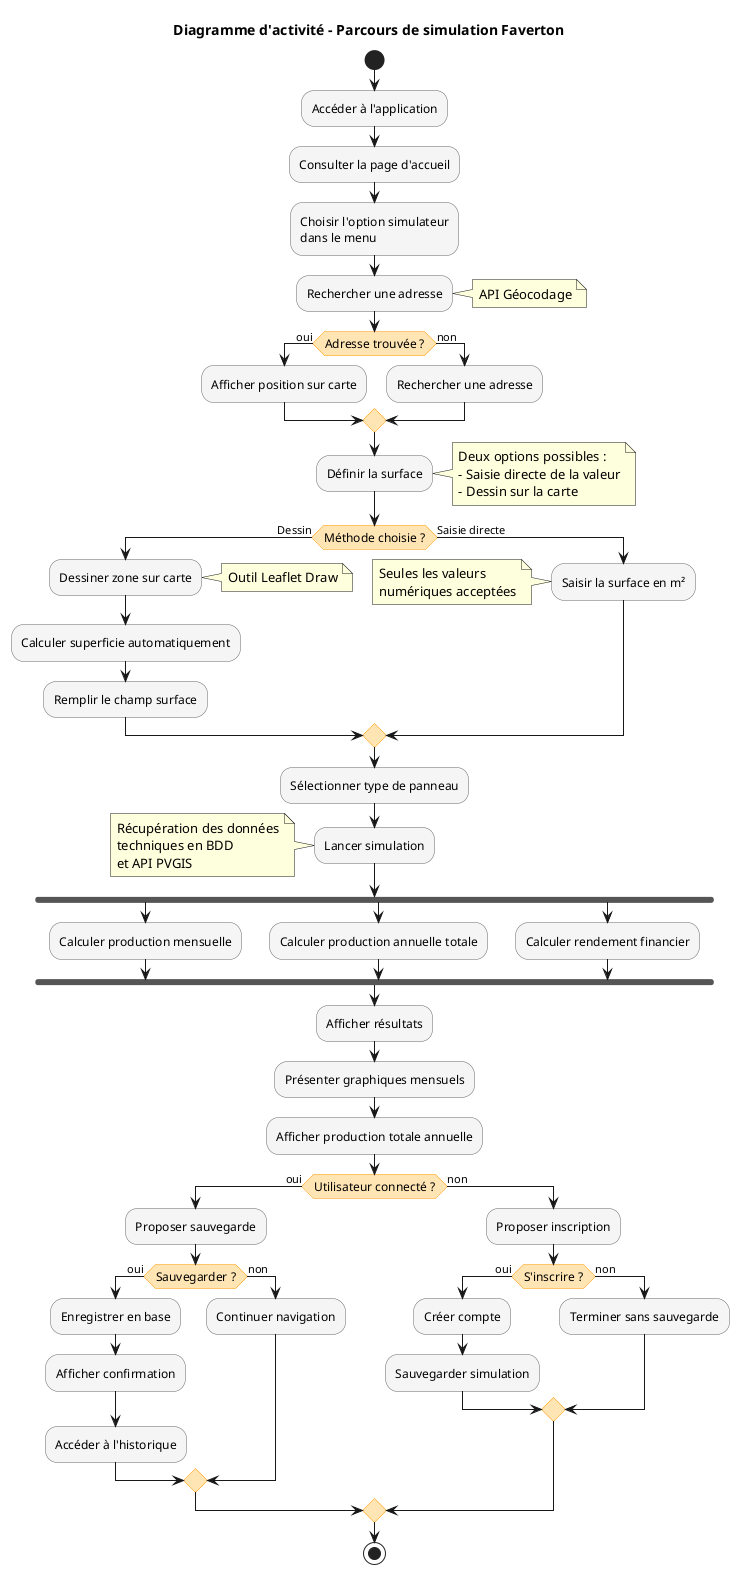 @startuml Faverton_Activity_Diagram
' Configuration
skinparam activity {
    BackgroundColor #F5F5F5
    BorderColor #666666
    FontSize 12
}
skinparam activityDiamond {
    BackgroundColor #FFE5B4
    BorderColor #FF9800
}

title Diagramme d'activité - Parcours de simulation Faverton

start

:Accéder à l'application;
:Consulter la page d'accueil;

:Choisir l'option simulateur\ndans le menu;

:Rechercher une adresse;
note right: API Géocodage

if (Adresse trouvée ?) then (oui)
    :Afficher position sur carte;
else (non)
    :Rechercher une adresse;
endif

:Définir la surface;
note right: Deux options possibles :\n- Saisie directe de la valeur\n- Dessin sur la carte

if (Méthode choisie ?) then (Dessin)
    :Dessiner zone sur carte;
    note right: Outil Leaflet Draw
    :Calculer superficie automatiquement;
    :Remplir le champ surface;
else (Saisie directe)
    :Saisir la surface en m²;
    note left: Seules les valeurs\nnumériques acceptées
endif

:Sélectionner type de panneau;

:Lancer simulation;
note left: Récupération des données\ntechniques en BDD\net API PVGIS

fork
    :Calculer production mensuelle;
fork again
    :Calculer production annuelle totale;
fork again
    :Calculer rendement financier;
end fork

:Afficher résultats;
:Présenter graphiques mensuels;
:Afficher production totale annuelle;

if (Utilisateur connecté ?) then (oui)
    :Proposer sauvegarde;
    
    if (Sauvegarder ?) then (oui)
        :Enregistrer en base;
        :Afficher confirmation;
        :Accéder à l'historique;
    else (non)
        :Continuer navigation;
    endif
else (non)
    :Proposer inscription;
    
    if (S'inscrire ?) then (oui)
        :Créer compte;
        :Sauvegarder simulation;
    else (non)
        :Terminer sans sauvegarde;
    endif
endif

stop

@enduml
